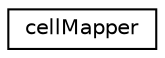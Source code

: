 digraph "Graphical Class Hierarchy"
{
 // LATEX_PDF_SIZE
  edge [fontname="Helvetica",fontsize="10",labelfontname="Helvetica",labelfontsize="10"];
  node [fontname="Helvetica",fontsize="10",shape=record];
  rankdir="LR";
  Node0 [label="cellMapper",height=0.2,width=0.4,color="black", fillcolor="white", style="filled",URL="$classpFlow_1_1cellMapper.html",tooltip=" "];
}
